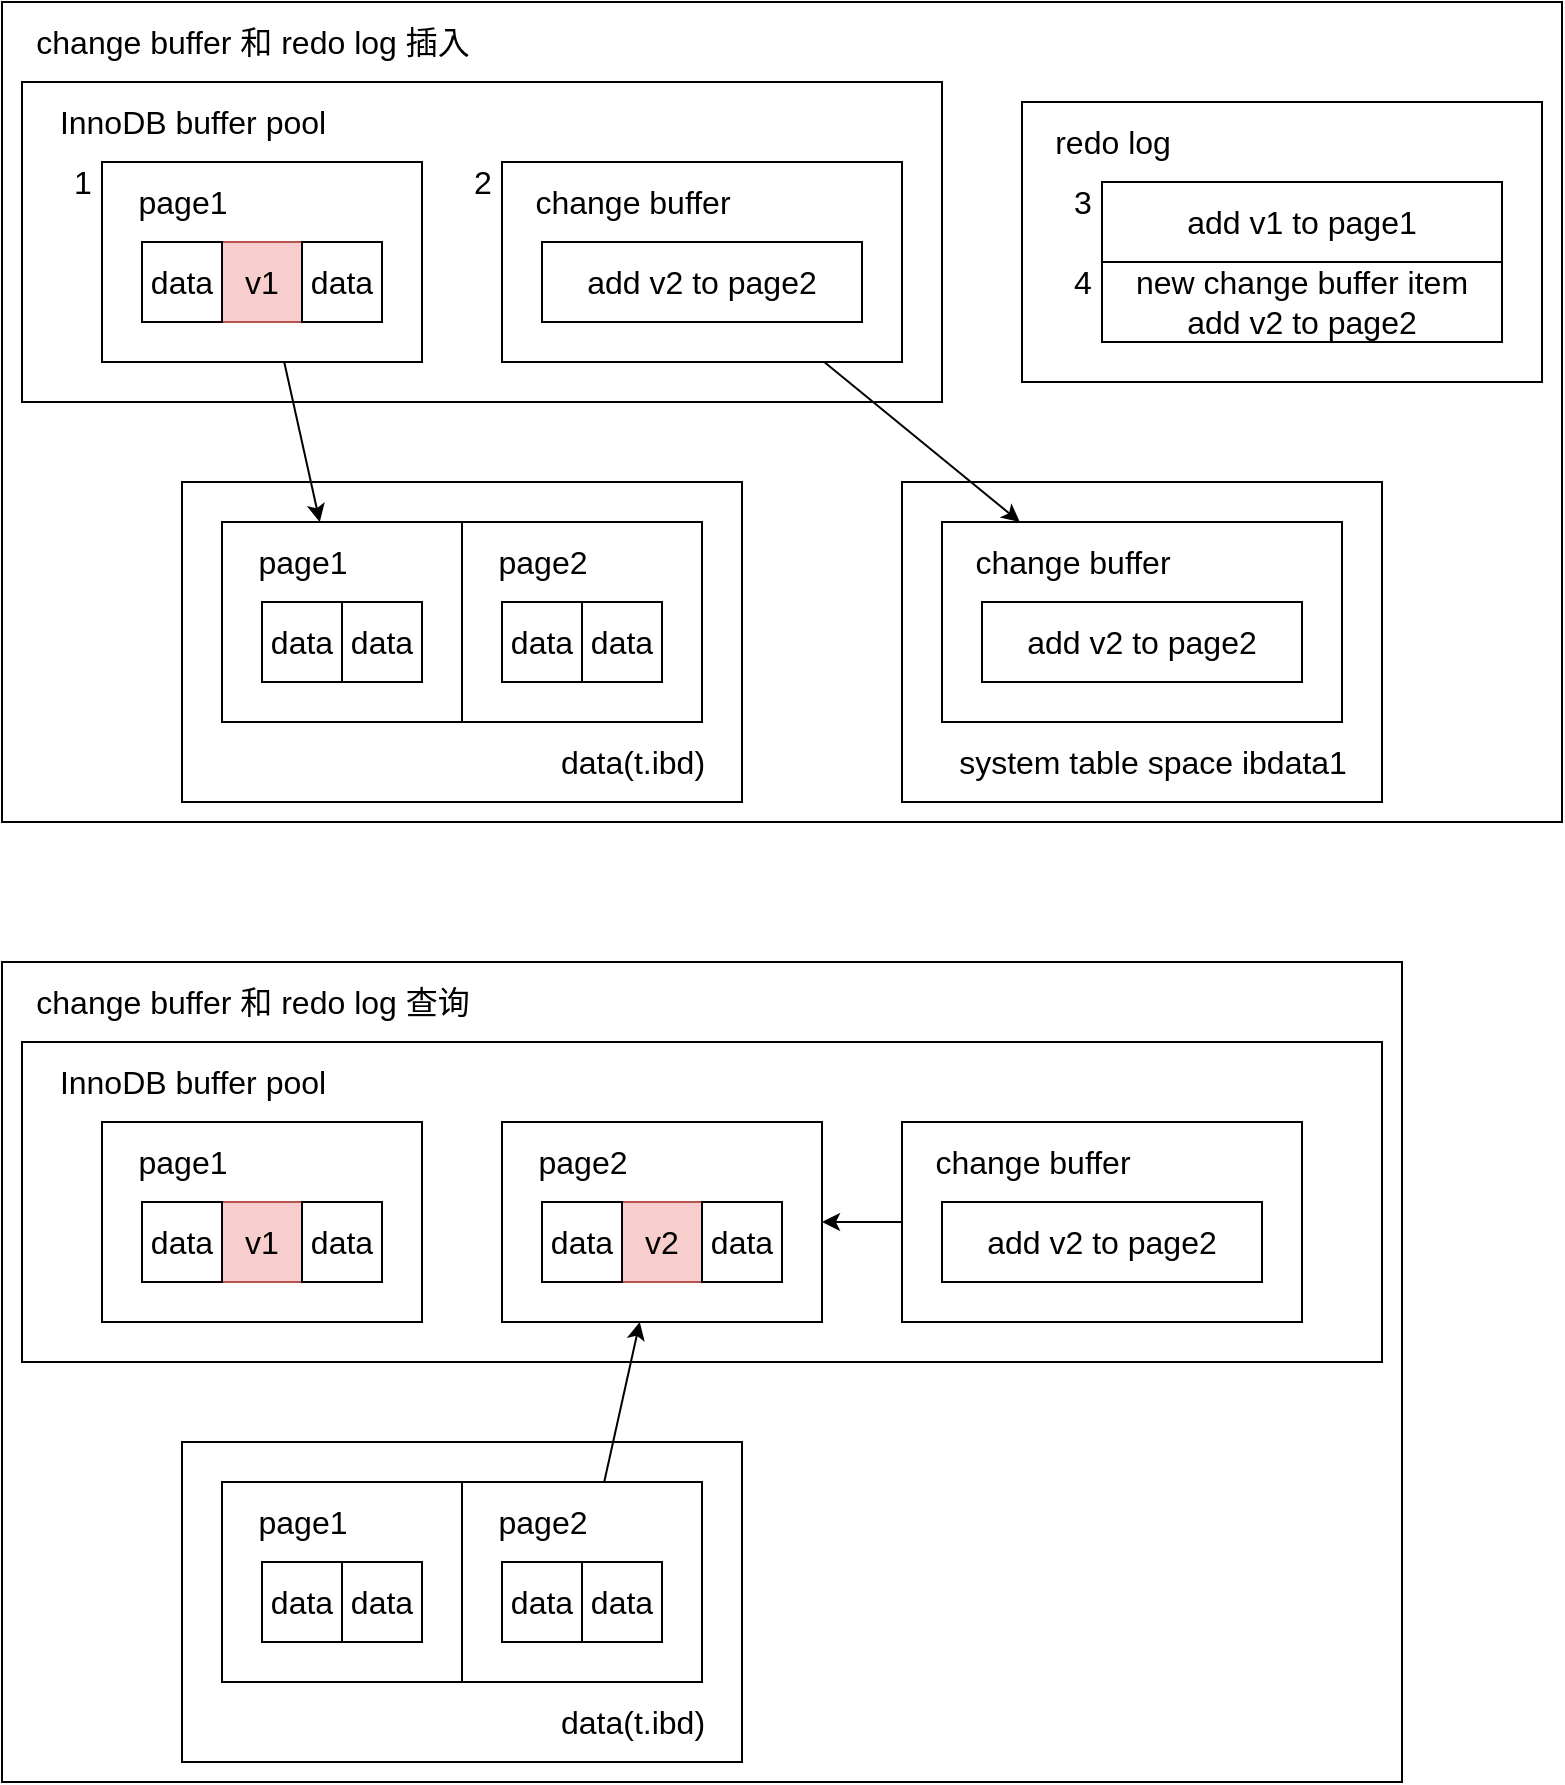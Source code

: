 <mxfile version="17.4.2" type="device"><diagram id="lmPs_aPxgFcTGqFCv2Xc" name="第 1 页"><mxGraphModel dx="1088" dy="843" grid="1" gridSize="10" guides="0" tooltips="1" connect="1" arrows="0" fold="1" page="1" pageScale="1" pageWidth="827" pageHeight="1169" math="0" shadow="0"><root><mxCell id="0"/><mxCell id="1" parent="0"/><mxCell id="VWk_HwKUmiBKv5jvJMRC-85" value="" style="group" vertex="1" connectable="0" parent="1"><mxGeometry x="110" y="560" width="700" height="410" as="geometry"/></mxCell><mxCell id="VWk_HwKUmiBKv5jvJMRC-43" value="" style="rounded=0;whiteSpace=wrap;html=1;fontSize=16;fillColor=none;container=0;" vertex="1" parent="VWk_HwKUmiBKv5jvJMRC-85"><mxGeometry width="700" height="410" as="geometry"/></mxCell><mxCell id="VWk_HwKUmiBKv5jvJMRC-44" value="" style="rounded=0;whiteSpace=wrap;html=1;fontSize=16;fillColor=none;container=0;" vertex="1" parent="VWk_HwKUmiBKv5jvJMRC-85"><mxGeometry x="90" y="240" width="280" height="160" as="geometry"/></mxCell><mxCell id="VWk_HwKUmiBKv5jvJMRC-46" value="" style="rounded=0;whiteSpace=wrap;html=1;fontSize=16;fillColor=none;container=0;" vertex="1" parent="VWk_HwKUmiBKv5jvJMRC-85"><mxGeometry x="10" y="40" width="680" height="160" as="geometry"/></mxCell><mxCell id="VWk_HwKUmiBKv5jvJMRC-47" value="" style="rounded=0;whiteSpace=wrap;html=1;fontSize=16;fillColor=none;container=0;" vertex="1" parent="VWk_HwKUmiBKv5jvJMRC-85"><mxGeometry x="450" y="80" width="200" height="100" as="geometry"/></mxCell><mxCell id="VWk_HwKUmiBKv5jvJMRC-48" value="InnoDB buffer pool" style="text;html=1;align=center;verticalAlign=middle;resizable=0;points=[];autosize=1;strokeColor=none;fillColor=none;fontSize=16;container=0;" vertex="1" parent="VWk_HwKUmiBKv5jvJMRC-85"><mxGeometry x="20" y="50" width="150" height="20" as="geometry"/></mxCell><mxCell id="VWk_HwKUmiBKv5jvJMRC-49" value="add v2 to page2" style="rounded=0;whiteSpace=wrap;html=1;fontSize=16;fillColor=none;container=0;" vertex="1" parent="VWk_HwKUmiBKv5jvJMRC-85"><mxGeometry x="470" y="120" width="160" height="40" as="geometry"/></mxCell><mxCell id="VWk_HwKUmiBKv5jvJMRC-50" value="change buffer" style="text;html=1;align=center;verticalAlign=middle;resizable=0;points=[];autosize=1;strokeColor=none;fillColor=none;fontSize=16;container=0;" vertex="1" parent="VWk_HwKUmiBKv5jvJMRC-85"><mxGeometry x="460" y="90" width="110" height="20" as="geometry"/></mxCell><mxCell id="VWk_HwKUmiBKv5jvJMRC-51" value="" style="rounded=0;whiteSpace=wrap;html=1;fontSize=16;fillColor=none;container=0;" vertex="1" parent="VWk_HwKUmiBKv5jvJMRC-85"><mxGeometry x="50" y="80" width="160" height="100" as="geometry"/></mxCell><mxCell id="VWk_HwKUmiBKv5jvJMRC-52" value="page1" style="text;html=1;align=center;verticalAlign=middle;resizable=0;points=[];autosize=1;strokeColor=none;fillColor=none;fontSize=16;container=0;" vertex="1" parent="VWk_HwKUmiBKv5jvJMRC-85"><mxGeometry x="60" y="90" width="60" height="20" as="geometry"/></mxCell><mxCell id="VWk_HwKUmiBKv5jvJMRC-53" value="v1" style="rounded=0;whiteSpace=wrap;html=1;fontSize=16;fillColor=#f8cecc;strokeColor=#b85450;container=0;" vertex="1" parent="VWk_HwKUmiBKv5jvJMRC-85"><mxGeometry x="110" y="120" width="40" height="40" as="geometry"/></mxCell><mxCell id="VWk_HwKUmiBKv5jvJMRC-54" value="data" style="rounded=0;whiteSpace=wrap;html=1;fontSize=16;fillColor=none;container=0;" vertex="1" parent="VWk_HwKUmiBKv5jvJMRC-85"><mxGeometry x="70" y="120" width="40" height="40" as="geometry"/></mxCell><mxCell id="VWk_HwKUmiBKv5jvJMRC-55" value="data" style="rounded=0;whiteSpace=wrap;html=1;fontSize=16;fillColor=none;container=0;" vertex="1" parent="VWk_HwKUmiBKv5jvJMRC-85"><mxGeometry x="150" y="120" width="40" height="40" as="geometry"/></mxCell><mxCell id="VWk_HwKUmiBKv5jvJMRC-68" value="data(t.ibd)" style="text;html=1;align=center;verticalAlign=middle;resizable=0;points=[];autosize=1;strokeColor=none;fillColor=none;fontSize=16;container=0;" vertex="1" parent="VWk_HwKUmiBKv5jvJMRC-85"><mxGeometry x="270" y="370" width="90" height="20" as="geometry"/></mxCell><mxCell id="VWk_HwKUmiBKv5jvJMRC-69" value="" style="rounded=0;whiteSpace=wrap;html=1;fontSize=16;fillColor=none;container=0;" vertex="1" parent="VWk_HwKUmiBKv5jvJMRC-85"><mxGeometry x="110" y="260" width="120" height="100" as="geometry"/></mxCell><mxCell id="VWk_HwKUmiBKv5jvJMRC-70" value="page1" style="text;html=1;align=center;verticalAlign=middle;resizable=0;points=[];autosize=1;strokeColor=none;fillColor=none;fontSize=16;container=0;" vertex="1" parent="VWk_HwKUmiBKv5jvJMRC-85"><mxGeometry x="120" y="270" width="60" height="20" as="geometry"/></mxCell><mxCell id="VWk_HwKUmiBKv5jvJMRC-71" value="data" style="rounded=0;whiteSpace=wrap;html=1;fontSize=16;fillColor=none;container=0;" vertex="1" parent="VWk_HwKUmiBKv5jvJMRC-85"><mxGeometry x="130" y="300" width="40" height="40" as="geometry"/></mxCell><mxCell id="VWk_HwKUmiBKv5jvJMRC-72" value="data" style="rounded=0;whiteSpace=wrap;html=1;fontSize=16;fillColor=none;container=0;" vertex="1" parent="VWk_HwKUmiBKv5jvJMRC-85"><mxGeometry x="170" y="300" width="40" height="40" as="geometry"/></mxCell><mxCell id="VWk_HwKUmiBKv5jvJMRC-73" value="" style="rounded=0;whiteSpace=wrap;html=1;fontSize=16;fillColor=none;container=0;" vertex="1" parent="VWk_HwKUmiBKv5jvJMRC-85"><mxGeometry x="230" y="260" width="120" height="100" as="geometry"/></mxCell><mxCell id="VWk_HwKUmiBKv5jvJMRC-74" value="page2" style="text;html=1;align=center;verticalAlign=middle;resizable=0;points=[];autosize=1;strokeColor=none;fillColor=none;fontSize=16;container=0;" vertex="1" parent="VWk_HwKUmiBKv5jvJMRC-85"><mxGeometry x="240" y="270" width="60" height="20" as="geometry"/></mxCell><mxCell id="VWk_HwKUmiBKv5jvJMRC-75" value="data" style="rounded=0;whiteSpace=wrap;html=1;fontSize=16;fillColor=none;container=0;" vertex="1" parent="VWk_HwKUmiBKv5jvJMRC-85"><mxGeometry x="250" y="300" width="40" height="40" as="geometry"/></mxCell><mxCell id="VWk_HwKUmiBKv5jvJMRC-76" value="data" style="rounded=0;whiteSpace=wrap;html=1;fontSize=16;fillColor=none;container=0;" vertex="1" parent="VWk_HwKUmiBKv5jvJMRC-85"><mxGeometry x="290" y="300" width="40" height="40" as="geometry"/></mxCell><mxCell id="VWk_HwKUmiBKv5jvJMRC-77" value="" style="endArrow=classic;html=1;rounded=0;fontSize=16;" edge="1" parent="VWk_HwKUmiBKv5jvJMRC-85" source="VWk_HwKUmiBKv5jvJMRC-47" target="VWk_HwKUmiBKv5jvJMRC-80"><mxGeometry width="50" height="50" relative="1" as="geometry"><mxPoint x="360" y="280" as="sourcePoint"/><mxPoint x="430" y="320" as="targetPoint"/></mxGeometry></mxCell><mxCell id="VWk_HwKUmiBKv5jvJMRC-78" value="" style="endArrow=classic;html=1;rounded=0;fontSize=16;" edge="1" parent="VWk_HwKUmiBKv5jvJMRC-85" source="VWk_HwKUmiBKv5jvJMRC-73" target="VWk_HwKUmiBKv5jvJMRC-80"><mxGeometry width="50" height="50" relative="1" as="geometry"><mxPoint x="405.833" y="190" as="sourcePoint"/><mxPoint x="200" y="250" as="targetPoint"/></mxGeometry></mxCell><mxCell id="VWk_HwKUmiBKv5jvJMRC-79" value="change buffer 和 redo log 查询" style="text;html=1;align=center;verticalAlign=middle;resizable=0;points=[];autosize=1;strokeColor=none;fillColor=none;fontSize=16;container=0;" vertex="1" parent="VWk_HwKUmiBKv5jvJMRC-85"><mxGeometry x="10" y="10" width="230" height="20" as="geometry"/></mxCell><mxCell id="VWk_HwKUmiBKv5jvJMRC-80" value="" style="rounded=0;whiteSpace=wrap;html=1;fontSize=16;fillColor=none;container=0;" vertex="1" parent="VWk_HwKUmiBKv5jvJMRC-85"><mxGeometry x="250" y="80" width="160" height="100" as="geometry"/></mxCell><mxCell id="VWk_HwKUmiBKv5jvJMRC-81" value="page2" style="text;html=1;align=center;verticalAlign=middle;resizable=0;points=[];autosize=1;strokeColor=none;fillColor=none;fontSize=16;container=0;" vertex="1" parent="VWk_HwKUmiBKv5jvJMRC-85"><mxGeometry x="260" y="90" width="60" height="20" as="geometry"/></mxCell><mxCell id="VWk_HwKUmiBKv5jvJMRC-82" value="v2" style="rounded=0;whiteSpace=wrap;html=1;fontSize=16;fillColor=#f8cecc;strokeColor=#b85450;container=0;" vertex="1" parent="VWk_HwKUmiBKv5jvJMRC-85"><mxGeometry x="310" y="120" width="40" height="40" as="geometry"/></mxCell><mxCell id="VWk_HwKUmiBKv5jvJMRC-83" value="data" style="rounded=0;whiteSpace=wrap;html=1;fontSize=16;fillColor=none;container=0;" vertex="1" parent="VWk_HwKUmiBKv5jvJMRC-85"><mxGeometry x="270" y="120" width="40" height="40" as="geometry"/></mxCell><mxCell id="VWk_HwKUmiBKv5jvJMRC-84" value="data" style="rounded=0;whiteSpace=wrap;html=1;fontSize=16;fillColor=none;container=0;" vertex="1" parent="VWk_HwKUmiBKv5jvJMRC-85"><mxGeometry x="350" y="120" width="40" height="40" as="geometry"/></mxCell><mxCell id="VWk_HwKUmiBKv5jvJMRC-86" value="" style="group" vertex="1" connectable="0" parent="1"><mxGeometry x="110" y="80" width="780" height="410" as="geometry"/></mxCell><mxCell id="VWk_HwKUmiBKv5jvJMRC-39" value="" style="rounded=0;whiteSpace=wrap;html=1;fontSize=16;fillColor=none;container=0;" vertex="1" parent="VWk_HwKUmiBKv5jvJMRC-86"><mxGeometry width="780" height="410" as="geometry"/></mxCell><mxCell id="VWk_HwKUmiBKv5jvJMRC-36" value="" style="rounded=0;whiteSpace=wrap;html=1;fontSize=16;fillColor=none;container=0;" vertex="1" parent="VWk_HwKUmiBKv5jvJMRC-86"><mxGeometry x="90" y="240" width="280" height="160" as="geometry"/></mxCell><mxCell id="VWk_HwKUmiBKv5jvJMRC-24" value="" style="rounded=0;whiteSpace=wrap;html=1;fontSize=16;fillColor=none;container=0;" vertex="1" parent="VWk_HwKUmiBKv5jvJMRC-86"><mxGeometry x="450" y="240" width="240" height="160" as="geometry"/></mxCell><mxCell id="VWk_HwKUmiBKv5jvJMRC-11" value="" style="rounded=0;whiteSpace=wrap;html=1;fontSize=16;fillColor=none;container=0;" vertex="1" parent="VWk_HwKUmiBKv5jvJMRC-86"><mxGeometry x="10" y="40" width="460" height="160" as="geometry"/></mxCell><mxCell id="VWk_HwKUmiBKv5jvJMRC-2" value="" style="rounded=0;whiteSpace=wrap;html=1;fontSize=16;fillColor=none;container=0;" vertex="1" parent="VWk_HwKUmiBKv5jvJMRC-86"><mxGeometry x="250" y="80" width="200" height="100" as="geometry"/></mxCell><mxCell id="VWk_HwKUmiBKv5jvJMRC-3" value="InnoDB buffer pool" style="text;html=1;align=center;verticalAlign=middle;resizable=0;points=[];autosize=1;strokeColor=none;fillColor=none;fontSize=16;container=0;" vertex="1" parent="VWk_HwKUmiBKv5jvJMRC-86"><mxGeometry x="20" y="50" width="150" height="20" as="geometry"/></mxCell><mxCell id="VWk_HwKUmiBKv5jvJMRC-4" value="add v2 to page2" style="rounded=0;whiteSpace=wrap;html=1;fontSize=16;fillColor=none;container=0;" vertex="1" parent="VWk_HwKUmiBKv5jvJMRC-86"><mxGeometry x="270" y="120" width="160" height="40" as="geometry"/></mxCell><mxCell id="VWk_HwKUmiBKv5jvJMRC-5" value="change buffer" style="text;html=1;align=center;verticalAlign=middle;resizable=0;points=[];autosize=1;strokeColor=none;fillColor=none;fontSize=16;container=0;" vertex="1" parent="VWk_HwKUmiBKv5jvJMRC-86"><mxGeometry x="260" y="90" width="110" height="20" as="geometry"/></mxCell><mxCell id="VWk_HwKUmiBKv5jvJMRC-6" value="" style="rounded=0;whiteSpace=wrap;html=1;fontSize=16;fillColor=none;container=0;" vertex="1" parent="VWk_HwKUmiBKv5jvJMRC-86"><mxGeometry x="50" y="80" width="160" height="100" as="geometry"/></mxCell><mxCell id="VWk_HwKUmiBKv5jvJMRC-7" value="page1" style="text;html=1;align=center;verticalAlign=middle;resizable=0;points=[];autosize=1;strokeColor=none;fillColor=none;fontSize=16;container=0;" vertex="1" parent="VWk_HwKUmiBKv5jvJMRC-86"><mxGeometry x="60" y="90" width="60" height="20" as="geometry"/></mxCell><mxCell id="VWk_HwKUmiBKv5jvJMRC-8" value="v1" style="rounded=0;whiteSpace=wrap;html=1;fontSize=16;fillColor=#f8cecc;strokeColor=#b85450;container=0;" vertex="1" parent="VWk_HwKUmiBKv5jvJMRC-86"><mxGeometry x="110" y="120" width="40" height="40" as="geometry"/></mxCell><mxCell id="VWk_HwKUmiBKv5jvJMRC-9" value="data" style="rounded=0;whiteSpace=wrap;html=1;fontSize=16;fillColor=none;container=0;" vertex="1" parent="VWk_HwKUmiBKv5jvJMRC-86"><mxGeometry x="70" y="120" width="40" height="40" as="geometry"/></mxCell><mxCell id="VWk_HwKUmiBKv5jvJMRC-10" value="data" style="rounded=0;whiteSpace=wrap;html=1;fontSize=16;fillColor=none;container=0;" vertex="1" parent="VWk_HwKUmiBKv5jvJMRC-86"><mxGeometry x="150" y="120" width="40" height="40" as="geometry"/></mxCell><mxCell id="VWk_HwKUmiBKv5jvJMRC-12" value="add v1 to page1" style="rounded=0;whiteSpace=wrap;html=1;fontSize=16;fillColor=none;container=0;" vertex="1" parent="VWk_HwKUmiBKv5jvJMRC-86"><mxGeometry x="550" y="90" width="200" height="40" as="geometry"/></mxCell><mxCell id="VWk_HwKUmiBKv5jvJMRC-13" value="new change buffer item&lt;br&gt;add v2 to page2" style="rounded=0;whiteSpace=wrap;html=1;fontSize=16;fillColor=none;container=0;" vertex="1" parent="VWk_HwKUmiBKv5jvJMRC-86"><mxGeometry x="550" y="130" width="200" height="40" as="geometry"/></mxCell><mxCell id="VWk_HwKUmiBKv5jvJMRC-14" value="" style="rounded=0;whiteSpace=wrap;html=1;fontSize=16;fillColor=none;container=0;" vertex="1" parent="VWk_HwKUmiBKv5jvJMRC-86"><mxGeometry x="510" y="50" width="260" height="140" as="geometry"/></mxCell><mxCell id="VWk_HwKUmiBKv5jvJMRC-15" value="redo log" style="text;html=1;align=center;verticalAlign=middle;resizable=0;points=[];autosize=1;strokeColor=none;fillColor=none;fontSize=16;container=0;" vertex="1" parent="VWk_HwKUmiBKv5jvJMRC-86"><mxGeometry x="520" y="60" width="70" height="20" as="geometry"/></mxCell><mxCell id="VWk_HwKUmiBKv5jvJMRC-16" value="1" style="text;html=1;align=center;verticalAlign=middle;resizable=0;points=[];autosize=1;strokeColor=none;fillColor=none;fontSize=16;container=0;" vertex="1" parent="VWk_HwKUmiBKv5jvJMRC-86"><mxGeometry x="30" y="80" width="20" height="20" as="geometry"/></mxCell><mxCell id="VWk_HwKUmiBKv5jvJMRC-17" value="2" style="text;html=1;align=center;verticalAlign=middle;resizable=0;points=[];autosize=1;strokeColor=none;fillColor=none;fontSize=16;container=0;" vertex="1" parent="VWk_HwKUmiBKv5jvJMRC-86"><mxGeometry x="230" y="80" width="20" height="20" as="geometry"/></mxCell><mxCell id="VWk_HwKUmiBKv5jvJMRC-18" value="3" style="text;html=1;align=center;verticalAlign=middle;resizable=0;points=[];autosize=1;strokeColor=none;fillColor=none;fontSize=16;container=0;" vertex="1" parent="VWk_HwKUmiBKv5jvJMRC-86"><mxGeometry x="530" y="90" width="20" height="20" as="geometry"/></mxCell><mxCell id="VWk_HwKUmiBKv5jvJMRC-19" value="4" style="text;html=1;align=center;verticalAlign=middle;resizable=0;points=[];autosize=1;strokeColor=none;fillColor=none;fontSize=16;container=0;" vertex="1" parent="VWk_HwKUmiBKv5jvJMRC-86"><mxGeometry x="530" y="130" width="20" height="20" as="geometry"/></mxCell><mxCell id="VWk_HwKUmiBKv5jvJMRC-20" value="system table space ibdata1" style="text;html=1;align=center;verticalAlign=middle;resizable=0;points=[];autosize=1;strokeColor=none;fillColor=none;fontSize=16;container=0;" vertex="1" parent="VWk_HwKUmiBKv5jvJMRC-86"><mxGeometry x="470" y="370" width="210" height="20" as="geometry"/></mxCell><mxCell id="VWk_HwKUmiBKv5jvJMRC-21" value="" style="rounded=0;whiteSpace=wrap;html=1;fontSize=16;fillColor=none;container=0;" vertex="1" parent="VWk_HwKUmiBKv5jvJMRC-86"><mxGeometry x="470" y="260" width="200" height="100" as="geometry"/></mxCell><mxCell id="VWk_HwKUmiBKv5jvJMRC-22" value="add v2 to page2" style="rounded=0;whiteSpace=wrap;html=1;fontSize=16;fillColor=none;container=0;" vertex="1" parent="VWk_HwKUmiBKv5jvJMRC-86"><mxGeometry x="490" y="300" width="160" height="40" as="geometry"/></mxCell><mxCell id="VWk_HwKUmiBKv5jvJMRC-23" value="change buffer" style="text;html=1;align=center;verticalAlign=middle;resizable=0;points=[];autosize=1;strokeColor=none;fillColor=none;fontSize=16;container=0;" vertex="1" parent="VWk_HwKUmiBKv5jvJMRC-86"><mxGeometry x="480" y="270" width="110" height="20" as="geometry"/></mxCell><mxCell id="VWk_HwKUmiBKv5jvJMRC-25" value="data(t.ibd)" style="text;html=1;align=center;verticalAlign=middle;resizable=0;points=[];autosize=1;strokeColor=none;fillColor=none;fontSize=16;container=0;" vertex="1" parent="VWk_HwKUmiBKv5jvJMRC-86"><mxGeometry x="270" y="370" width="90" height="20" as="geometry"/></mxCell><mxCell id="VWk_HwKUmiBKv5jvJMRC-26" value="" style="rounded=0;whiteSpace=wrap;html=1;fontSize=16;fillColor=none;container=0;" vertex="1" parent="VWk_HwKUmiBKv5jvJMRC-86"><mxGeometry x="110" y="260" width="120" height="100" as="geometry"/></mxCell><mxCell id="VWk_HwKUmiBKv5jvJMRC-27" value="page1" style="text;html=1;align=center;verticalAlign=middle;resizable=0;points=[];autosize=1;strokeColor=none;fillColor=none;fontSize=16;container=0;" vertex="1" parent="VWk_HwKUmiBKv5jvJMRC-86"><mxGeometry x="120" y="270" width="60" height="20" as="geometry"/></mxCell><mxCell id="VWk_HwKUmiBKv5jvJMRC-29" value="data" style="rounded=0;whiteSpace=wrap;html=1;fontSize=16;fillColor=none;container=0;" vertex="1" parent="VWk_HwKUmiBKv5jvJMRC-86"><mxGeometry x="130" y="300" width="40" height="40" as="geometry"/></mxCell><mxCell id="VWk_HwKUmiBKv5jvJMRC-30" value="data" style="rounded=0;whiteSpace=wrap;html=1;fontSize=16;fillColor=none;container=0;" vertex="1" parent="VWk_HwKUmiBKv5jvJMRC-86"><mxGeometry x="170" y="300" width="40" height="40" as="geometry"/></mxCell><mxCell id="VWk_HwKUmiBKv5jvJMRC-31" value="" style="rounded=0;whiteSpace=wrap;html=1;fontSize=16;fillColor=none;container=0;" vertex="1" parent="VWk_HwKUmiBKv5jvJMRC-86"><mxGeometry x="230" y="260" width="120" height="100" as="geometry"/></mxCell><mxCell id="VWk_HwKUmiBKv5jvJMRC-32" value="page2" style="text;html=1;align=center;verticalAlign=middle;resizable=0;points=[];autosize=1;strokeColor=none;fillColor=none;fontSize=16;container=0;" vertex="1" parent="VWk_HwKUmiBKv5jvJMRC-86"><mxGeometry x="240" y="270" width="60" height="20" as="geometry"/></mxCell><mxCell id="VWk_HwKUmiBKv5jvJMRC-34" value="data" style="rounded=0;whiteSpace=wrap;html=1;fontSize=16;fillColor=none;container=0;" vertex="1" parent="VWk_HwKUmiBKv5jvJMRC-86"><mxGeometry x="250" y="300" width="40" height="40" as="geometry"/></mxCell><mxCell id="VWk_HwKUmiBKv5jvJMRC-35" value="data" style="rounded=0;whiteSpace=wrap;html=1;fontSize=16;fillColor=none;container=0;" vertex="1" parent="VWk_HwKUmiBKv5jvJMRC-86"><mxGeometry x="290" y="300" width="40" height="40" as="geometry"/></mxCell><mxCell id="VWk_HwKUmiBKv5jvJMRC-37" value="" style="endArrow=classic;html=1;rounded=0;fontSize=16;" edge="1" parent="VWk_HwKUmiBKv5jvJMRC-86" source="VWk_HwKUmiBKv5jvJMRC-2" target="VWk_HwKUmiBKv5jvJMRC-21"><mxGeometry width="50" height="50" relative="1" as="geometry"><mxPoint x="360" y="280" as="sourcePoint"/><mxPoint x="430" y="320" as="targetPoint"/></mxGeometry></mxCell><mxCell id="VWk_HwKUmiBKv5jvJMRC-38" value="" style="endArrow=classic;html=1;rounded=0;fontSize=16;" edge="1" parent="VWk_HwKUmiBKv5jvJMRC-86" source="VWk_HwKUmiBKv5jvJMRC-6" target="VWk_HwKUmiBKv5jvJMRC-26"><mxGeometry width="50" height="50" relative="1" as="geometry"><mxPoint x="405.833" y="190" as="sourcePoint"/><mxPoint x="200" y="250" as="targetPoint"/></mxGeometry></mxCell><mxCell id="VWk_HwKUmiBKv5jvJMRC-40" value="change buffer 和 redo log 插入" style="text;html=1;align=center;verticalAlign=middle;resizable=0;points=[];autosize=1;strokeColor=none;fillColor=none;fontSize=16;container=0;" vertex="1" parent="VWk_HwKUmiBKv5jvJMRC-86"><mxGeometry x="10" y="10" width="230" height="20" as="geometry"/></mxCell></root></mxGraphModel></diagram></mxfile>